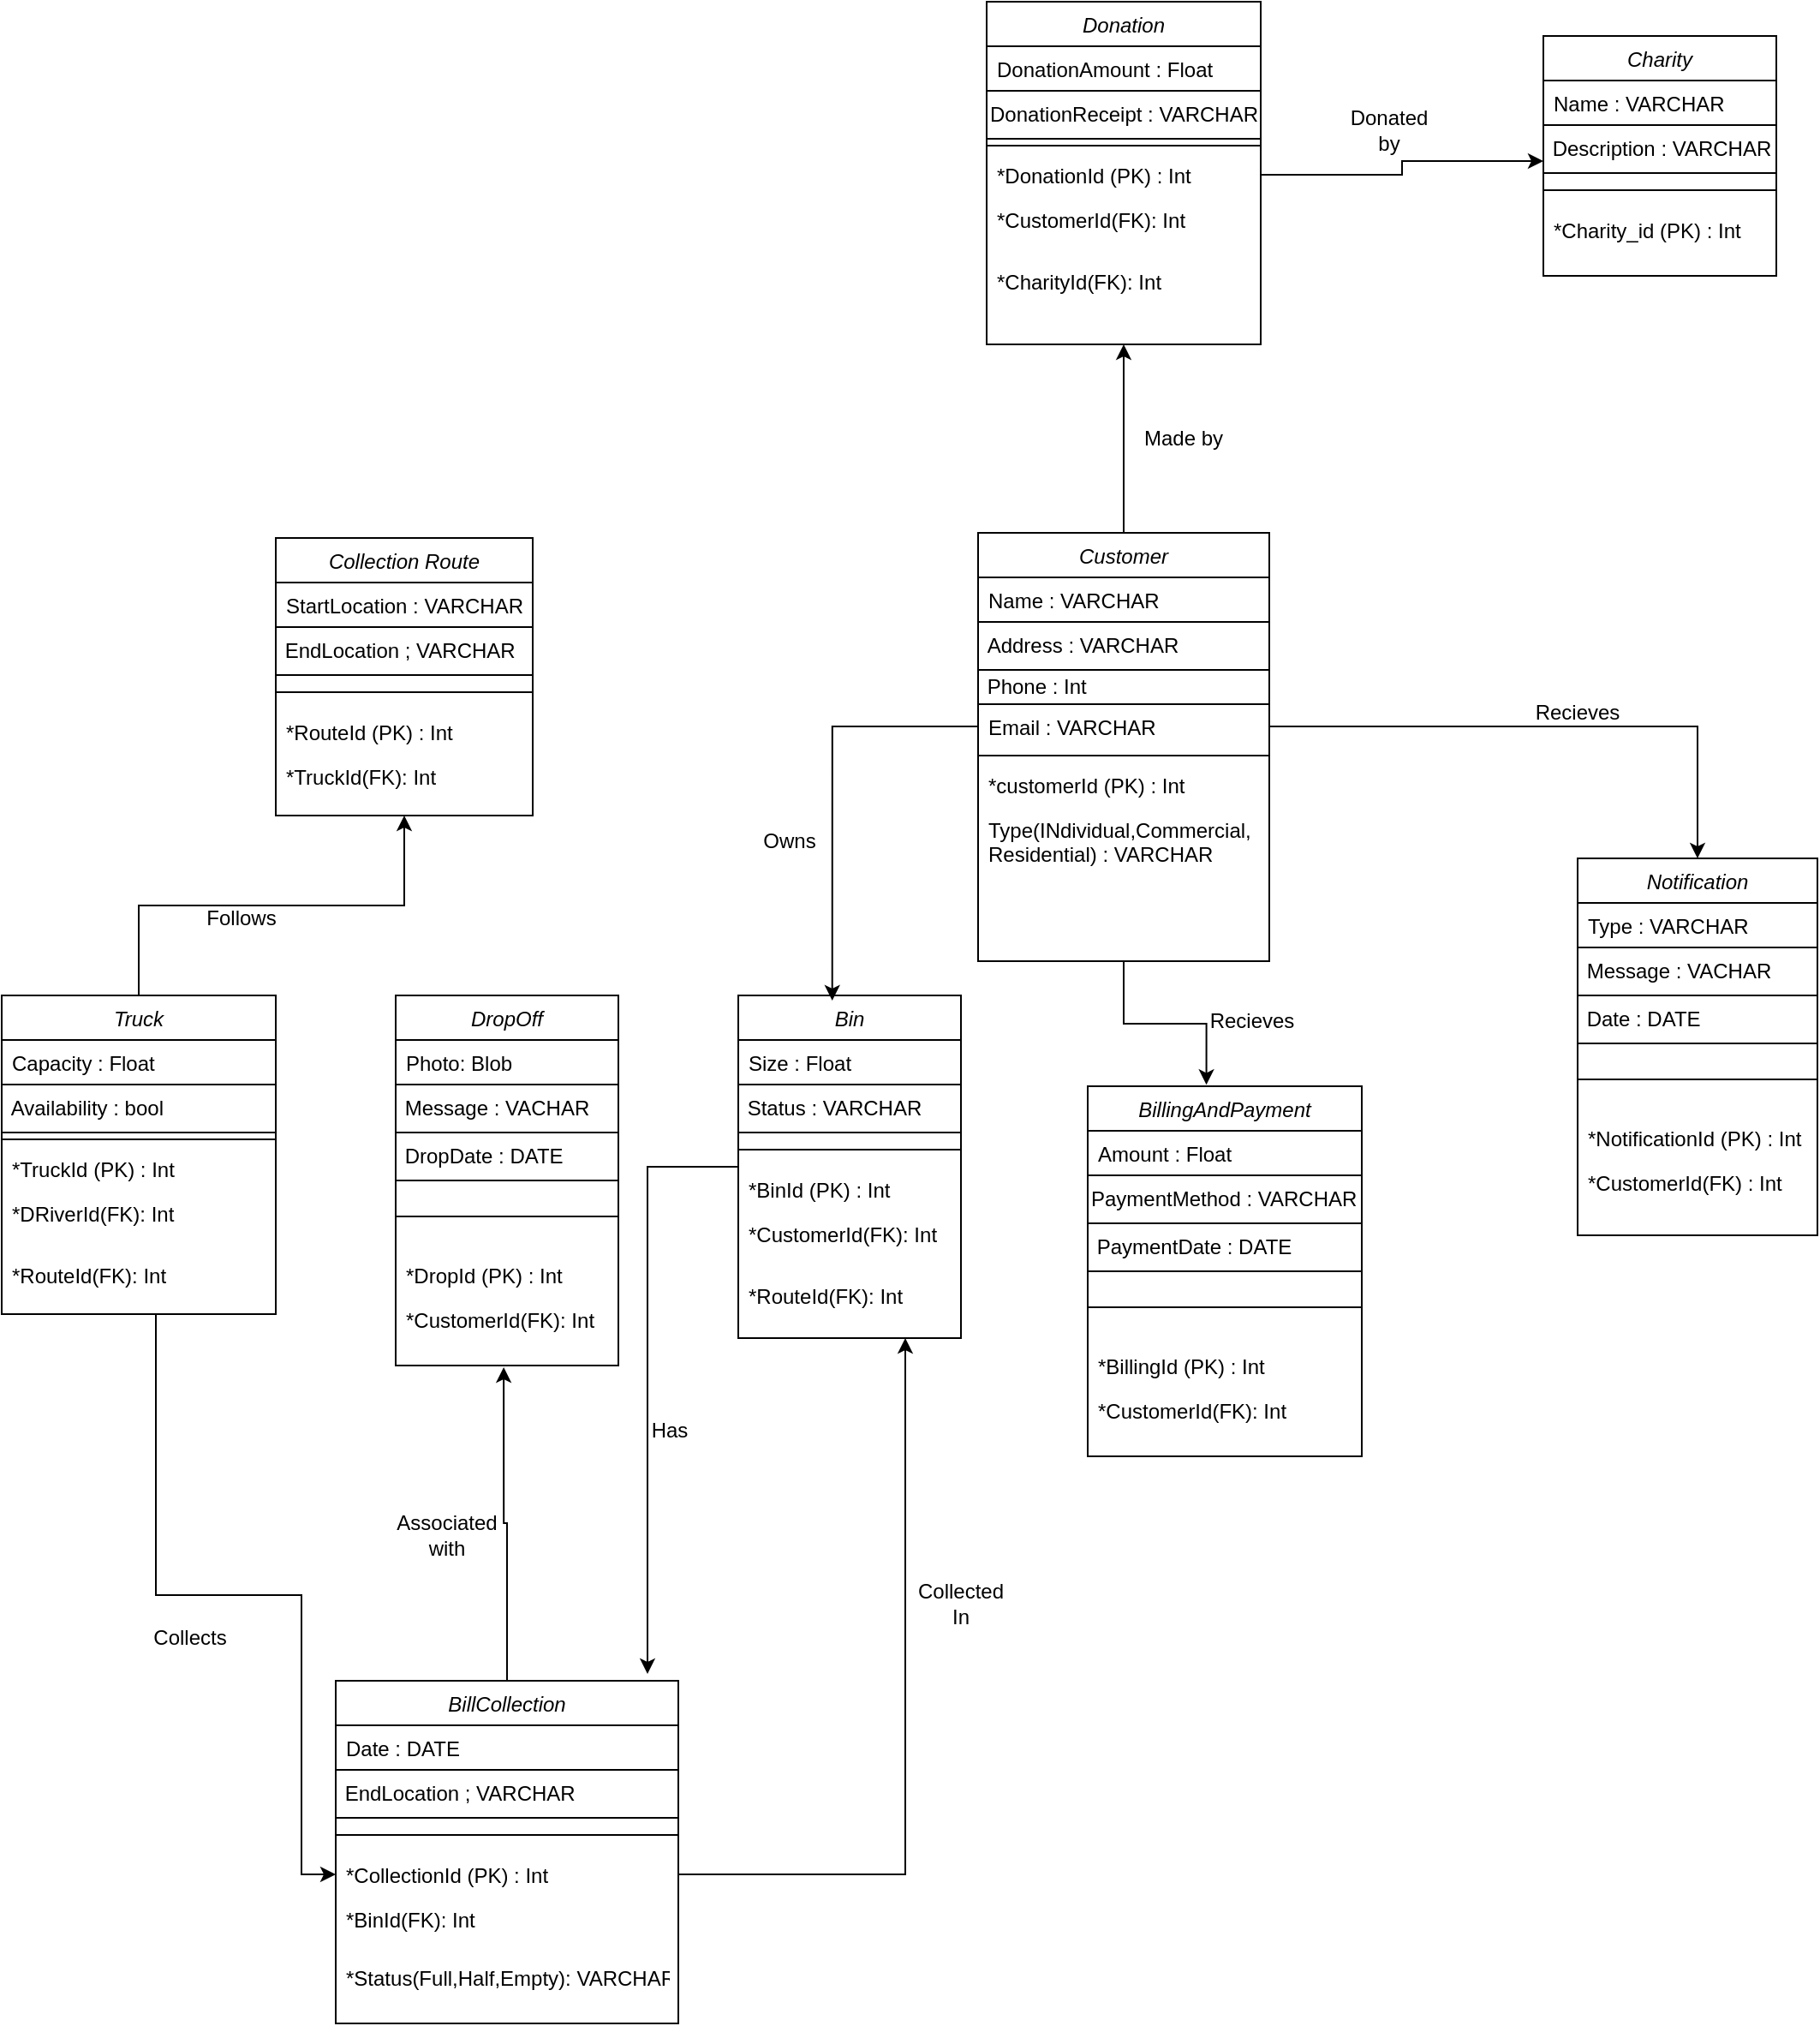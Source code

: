 <mxfile version="24.5.5" type="github">
  <diagram id="C5RBs43oDa-KdzZeNtuy" name="Page-1">
    <mxGraphModel dx="1707" dy="442" grid="1" gridSize="10" guides="1" tooltips="1" connect="1" arrows="1" fold="1" page="1" pageScale="1" pageWidth="827" pageHeight="1169" math="0" shadow="0">
      <root>
        <mxCell id="WIyWlLk6GJQsqaUBKTNV-0" />
        <mxCell id="WIyWlLk6GJQsqaUBKTNV-1" parent="WIyWlLk6GJQsqaUBKTNV-0" />
        <mxCell id="hhsTLVZIg2dpdE67HO9M-84" style="edgeStyle=orthogonalEdgeStyle;rounded=0;orthogonalLoop=1;jettySize=auto;html=1;entryX=0.5;entryY=1;entryDx=0;entryDy=0;" parent="WIyWlLk6GJQsqaUBKTNV-1" source="zkfFHV4jXpPFQw0GAbJ--0" target="hhsTLVZIg2dpdE67HO9M-10" edge="1">
          <mxGeometry relative="1" as="geometry" />
        </mxCell>
        <mxCell id="zkfFHV4jXpPFQw0GAbJ--0" value="Customer" style="swimlane;fontStyle=2;align=center;verticalAlign=top;childLayout=stackLayout;horizontal=1;startSize=26;horizontalStack=0;resizeParent=1;resizeLast=0;collapsible=1;marginBottom=0;rounded=0;shadow=0;strokeWidth=1;" parent="WIyWlLk6GJQsqaUBKTNV-1" vertex="1">
          <mxGeometry x="480" y="420" width="170" height="250" as="geometry">
            <mxRectangle x="324" y="240" width="160" height="26" as="alternateBounds" />
          </mxGeometry>
        </mxCell>
        <mxCell id="zkfFHV4jXpPFQw0GAbJ--2" value="Name : VARCHAR" style="text;align=left;verticalAlign=top;spacingLeft=4;spacingRight=4;overflow=hidden;rotatable=0;points=[[0,0.5],[1,0.5]];portConstraint=eastwest;rounded=0;shadow=0;html=0;" parent="zkfFHV4jXpPFQw0GAbJ--0" vertex="1">
          <mxGeometry y="26" width="170" height="26" as="geometry" />
        </mxCell>
        <mxCell id="hhsTLVZIg2dpdE67HO9M-1" value="&amp;nbsp;Address : VARCHAR" style="rounded=0;whiteSpace=wrap;html=1;align=left;" parent="zkfFHV4jXpPFQw0GAbJ--0" vertex="1">
          <mxGeometry y="52" width="170" height="28" as="geometry" />
        </mxCell>
        <mxCell id="hhsTLVZIg2dpdE67HO9M-2" value="&amp;nbsp;Phone : Int" style="rounded=0;whiteSpace=wrap;html=1;align=left;" parent="zkfFHV4jXpPFQw0GAbJ--0" vertex="1">
          <mxGeometry y="80" width="170" height="20" as="geometry" />
        </mxCell>
        <mxCell id="zkfFHV4jXpPFQw0GAbJ--3" value="Email : VARCHAR" style="text;align=left;verticalAlign=top;spacingLeft=4;spacingRight=4;overflow=hidden;rotatable=0;points=[[0,0.5],[1,0.5]];portConstraint=eastwest;rounded=0;shadow=0;html=0;" parent="zkfFHV4jXpPFQw0GAbJ--0" vertex="1">
          <mxGeometry y="100" width="170" height="26" as="geometry" />
        </mxCell>
        <mxCell id="zkfFHV4jXpPFQw0GAbJ--4" value="" style="line;html=1;strokeWidth=1;align=left;verticalAlign=middle;spacingTop=-1;spacingLeft=3;spacingRight=3;rotatable=0;labelPosition=right;points=[];portConstraint=eastwest;" parent="zkfFHV4jXpPFQw0GAbJ--0" vertex="1">
          <mxGeometry y="126" width="170" height="8" as="geometry" />
        </mxCell>
        <mxCell id="zkfFHV4jXpPFQw0GAbJ--5" value="*customerId (PK) : Int" style="text;align=left;verticalAlign=top;spacingLeft=4;spacingRight=4;overflow=hidden;rotatable=0;points=[[0,0.5],[1,0.5]];portConstraint=eastwest;" parent="zkfFHV4jXpPFQw0GAbJ--0" vertex="1">
          <mxGeometry y="134" width="170" height="26" as="geometry" />
        </mxCell>
        <mxCell id="hhsTLVZIg2dpdE67HO9M-0" value="Type(INdividual,Commercial,&#xa;Residential) : VARCHAR" style="text;align=left;verticalAlign=top;spacingLeft=4;spacingRight=4;overflow=hidden;rotatable=0;points=[[0,0.5],[1,0.5]];portConstraint=eastwest;" parent="zkfFHV4jXpPFQw0GAbJ--0" vertex="1">
          <mxGeometry y="160" width="170" height="46" as="geometry" />
        </mxCell>
        <mxCell id="hhsTLVZIg2dpdE67HO9M-10" value="Donation" style="swimlane;fontStyle=2;align=center;verticalAlign=top;childLayout=stackLayout;horizontal=1;startSize=26;horizontalStack=0;resizeParent=1;resizeLast=0;collapsible=1;marginBottom=0;rounded=0;shadow=0;strokeWidth=1;" parent="WIyWlLk6GJQsqaUBKTNV-1" vertex="1">
          <mxGeometry x="485" y="110" width="160" height="200" as="geometry">
            <mxRectangle x="324" y="240" width="160" height="26" as="alternateBounds" />
          </mxGeometry>
        </mxCell>
        <mxCell id="hhsTLVZIg2dpdE67HO9M-11" value="DonationAmount : Float" style="text;align=left;verticalAlign=top;spacingLeft=4;spacingRight=4;overflow=hidden;rotatable=0;points=[[0,0.5],[1,0.5]];portConstraint=eastwest;rounded=0;shadow=0;html=0;" parent="hhsTLVZIg2dpdE67HO9M-10" vertex="1">
          <mxGeometry y="26" width="160" height="26" as="geometry" />
        </mxCell>
        <mxCell id="hhsTLVZIg2dpdE67HO9M-12" value="DonationReceipt : VARCHAR" style="rounded=0;whiteSpace=wrap;html=1;align=left;" parent="hhsTLVZIg2dpdE67HO9M-10" vertex="1">
          <mxGeometry y="52" width="160" height="28" as="geometry" />
        </mxCell>
        <mxCell id="hhsTLVZIg2dpdE67HO9M-17" value="" style="line;html=1;strokeWidth=1;align=left;verticalAlign=middle;spacingTop=-1;spacingLeft=3;spacingRight=3;rotatable=0;labelPosition=right;points=[];portConstraint=eastwest;" parent="hhsTLVZIg2dpdE67HO9M-10" vertex="1">
          <mxGeometry y="80" width="160" height="8" as="geometry" />
        </mxCell>
        <mxCell id="hhsTLVZIg2dpdE67HO9M-18" value="*DonationId (PK) : Int" style="text;align=left;verticalAlign=top;spacingLeft=4;spacingRight=4;overflow=hidden;rotatable=0;points=[[0,0.5],[1,0.5]];portConstraint=eastwest;" parent="hhsTLVZIg2dpdE67HO9M-10" vertex="1">
          <mxGeometry y="88" width="160" height="26" as="geometry" />
        </mxCell>
        <mxCell id="hhsTLVZIg2dpdE67HO9M-19" value="*CustomerId(FK): Int" style="text;align=left;verticalAlign=top;spacingLeft=4;spacingRight=4;overflow=hidden;rotatable=0;points=[[0,0.5],[1,0.5]];portConstraint=eastwest;" parent="hhsTLVZIg2dpdE67HO9M-10" vertex="1">
          <mxGeometry y="114" width="160" height="36" as="geometry" />
        </mxCell>
        <mxCell id="hhsTLVZIg2dpdE67HO9M-20" value="*CharityId(FK): Int" style="text;align=left;verticalAlign=top;spacingLeft=4;spacingRight=4;overflow=hidden;rotatable=0;points=[[0,0.5],[1,0.5]];portConstraint=eastwest;" parent="hhsTLVZIg2dpdE67HO9M-10" vertex="1">
          <mxGeometry y="150" width="160" height="36" as="geometry" />
        </mxCell>
        <mxCell id="hhsTLVZIg2dpdE67HO9M-108" style="edgeStyle=orthogonalEdgeStyle;rounded=0;orthogonalLoop=1;jettySize=auto;html=1;entryX=0.5;entryY=1;entryDx=0;entryDy=0;" parent="WIyWlLk6GJQsqaUBKTNV-1" source="hhsTLVZIg2dpdE67HO9M-21" target="hhsTLVZIg2dpdE67HO9M-36" edge="1">
          <mxGeometry relative="1" as="geometry" />
        </mxCell>
        <mxCell id="hhsTLVZIg2dpdE67HO9M-21" value="Truck" style="swimlane;fontStyle=2;align=center;verticalAlign=top;childLayout=stackLayout;horizontal=1;startSize=26;horizontalStack=0;resizeParent=1;resizeLast=0;collapsible=1;marginBottom=0;rounded=0;shadow=0;strokeWidth=1;" parent="WIyWlLk6GJQsqaUBKTNV-1" vertex="1">
          <mxGeometry x="-90" y="690" width="160" height="186" as="geometry">
            <mxRectangle x="324" y="240" width="160" height="26" as="alternateBounds" />
          </mxGeometry>
        </mxCell>
        <mxCell id="hhsTLVZIg2dpdE67HO9M-22" value="Capacity : Float" style="text;align=left;verticalAlign=top;spacingLeft=4;spacingRight=4;overflow=hidden;rotatable=0;points=[[0,0.5],[1,0.5]];portConstraint=eastwest;rounded=0;shadow=0;html=0;" parent="hhsTLVZIg2dpdE67HO9M-21" vertex="1">
          <mxGeometry y="26" width="160" height="26" as="geometry" />
        </mxCell>
        <mxCell id="hhsTLVZIg2dpdE67HO9M-23" value="&amp;nbsp;Availability : bool" style="rounded=0;whiteSpace=wrap;html=1;align=left;" parent="hhsTLVZIg2dpdE67HO9M-21" vertex="1">
          <mxGeometry y="52" width="160" height="28" as="geometry" />
        </mxCell>
        <mxCell id="hhsTLVZIg2dpdE67HO9M-24" value="" style="line;html=1;strokeWidth=1;align=left;verticalAlign=middle;spacingTop=-1;spacingLeft=3;spacingRight=3;rotatable=0;labelPosition=right;points=[];portConstraint=eastwest;" parent="hhsTLVZIg2dpdE67HO9M-21" vertex="1">
          <mxGeometry y="80" width="160" height="8" as="geometry" />
        </mxCell>
        <mxCell id="hhsTLVZIg2dpdE67HO9M-25" value="*TruckId (PK) : Int" style="text;align=left;verticalAlign=top;spacingLeft=4;spacingRight=4;overflow=hidden;rotatable=0;points=[[0,0.5],[1,0.5]];portConstraint=eastwest;" parent="hhsTLVZIg2dpdE67HO9M-21" vertex="1">
          <mxGeometry y="88" width="160" height="26" as="geometry" />
        </mxCell>
        <mxCell id="hhsTLVZIg2dpdE67HO9M-26" value="*DRiverId(FK): Int" style="text;align=left;verticalAlign=top;spacingLeft=4;spacingRight=4;overflow=hidden;rotatable=0;points=[[0,0.5],[1,0.5]];portConstraint=eastwest;" parent="hhsTLVZIg2dpdE67HO9M-21" vertex="1">
          <mxGeometry y="114" width="160" height="36" as="geometry" />
        </mxCell>
        <mxCell id="hhsTLVZIg2dpdE67HO9M-27" value="*RouteId(FK): Int" style="text;align=left;verticalAlign=top;spacingLeft=4;spacingRight=4;overflow=hidden;rotatable=0;points=[[0,0.5],[1,0.5]];portConstraint=eastwest;" parent="hhsTLVZIg2dpdE67HO9M-21" vertex="1">
          <mxGeometry y="150" width="160" height="36" as="geometry" />
        </mxCell>
        <mxCell id="hhsTLVZIg2dpdE67HO9M-28" value="Bin" style="swimlane;fontStyle=2;align=center;verticalAlign=top;childLayout=stackLayout;horizontal=1;startSize=26;horizontalStack=0;resizeParent=1;resizeLast=0;collapsible=1;marginBottom=0;rounded=0;shadow=0;strokeWidth=1;" parent="WIyWlLk6GJQsqaUBKTNV-1" vertex="1">
          <mxGeometry x="340" y="690" width="130" height="200" as="geometry">
            <mxRectangle x="324" y="240" width="160" height="26" as="alternateBounds" />
          </mxGeometry>
        </mxCell>
        <mxCell id="hhsTLVZIg2dpdE67HO9M-29" value="Size : Float" style="text;align=left;verticalAlign=top;spacingLeft=4;spacingRight=4;overflow=hidden;rotatable=0;points=[[0,0.5],[1,0.5]];portConstraint=eastwest;rounded=0;shadow=0;html=0;" parent="hhsTLVZIg2dpdE67HO9M-28" vertex="1">
          <mxGeometry y="26" width="130" height="26" as="geometry" />
        </mxCell>
        <mxCell id="hhsTLVZIg2dpdE67HO9M-30" value="&amp;nbsp;Status : VARCHAR" style="rounded=0;whiteSpace=wrap;html=1;align=left;" parent="hhsTLVZIg2dpdE67HO9M-28" vertex="1">
          <mxGeometry y="52" width="130" height="28" as="geometry" />
        </mxCell>
        <mxCell id="hhsTLVZIg2dpdE67HO9M-31" value="" style="line;html=1;strokeWidth=1;align=left;verticalAlign=middle;spacingTop=-1;spacingLeft=3;spacingRight=3;rotatable=0;labelPosition=right;points=[];portConstraint=eastwest;" parent="hhsTLVZIg2dpdE67HO9M-28" vertex="1">
          <mxGeometry y="80" width="130" height="20" as="geometry" />
        </mxCell>
        <mxCell id="hhsTLVZIg2dpdE67HO9M-32" value="*BinId (PK) : Int" style="text;align=left;verticalAlign=top;spacingLeft=4;spacingRight=4;overflow=hidden;rotatable=0;points=[[0,0.5],[1,0.5]];portConstraint=eastwest;" parent="hhsTLVZIg2dpdE67HO9M-28" vertex="1">
          <mxGeometry y="100" width="130" height="26" as="geometry" />
        </mxCell>
        <mxCell id="hhsTLVZIg2dpdE67HO9M-33" value="*CustomerId(FK): Int" style="text;align=left;verticalAlign=top;spacingLeft=4;spacingRight=4;overflow=hidden;rotatable=0;points=[[0,0.5],[1,0.5]];portConstraint=eastwest;" parent="hhsTLVZIg2dpdE67HO9M-28" vertex="1">
          <mxGeometry y="126" width="130" height="36" as="geometry" />
        </mxCell>
        <mxCell id="hhsTLVZIg2dpdE67HO9M-43" value="*RouteId(FK): Int" style="text;align=left;verticalAlign=top;spacingLeft=4;spacingRight=4;overflow=hidden;rotatable=0;points=[[0,0.5],[1,0.5]];portConstraint=eastwest;" parent="hhsTLVZIg2dpdE67HO9M-28" vertex="1">
          <mxGeometry y="162" width="130" height="36" as="geometry" />
        </mxCell>
        <mxCell id="hhsTLVZIg2dpdE67HO9M-36" value="Collection Route" style="swimlane;fontStyle=2;align=center;verticalAlign=top;childLayout=stackLayout;horizontal=1;startSize=26;horizontalStack=0;resizeParent=1;resizeLast=0;collapsible=1;marginBottom=0;rounded=0;shadow=0;strokeWidth=1;" parent="WIyWlLk6GJQsqaUBKTNV-1" vertex="1">
          <mxGeometry x="70" y="423" width="150" height="162" as="geometry">
            <mxRectangle x="324" y="240" width="160" height="26" as="alternateBounds" />
          </mxGeometry>
        </mxCell>
        <mxCell id="hhsTLVZIg2dpdE67HO9M-37" value="StartLocation : VARCHAR" style="text;align=left;verticalAlign=top;spacingLeft=4;spacingRight=4;overflow=hidden;rotatable=0;points=[[0,0.5],[1,0.5]];portConstraint=eastwest;rounded=0;shadow=0;html=0;" parent="hhsTLVZIg2dpdE67HO9M-36" vertex="1">
          <mxGeometry y="26" width="150" height="26" as="geometry" />
        </mxCell>
        <mxCell id="hhsTLVZIg2dpdE67HO9M-38" value="&amp;nbsp;EndLocation ; VARCHAR" style="rounded=0;whiteSpace=wrap;html=1;align=left;" parent="hhsTLVZIg2dpdE67HO9M-36" vertex="1">
          <mxGeometry y="52" width="150" height="28" as="geometry" />
        </mxCell>
        <mxCell id="hhsTLVZIg2dpdE67HO9M-40" value="" style="line;html=1;strokeWidth=1;align=left;verticalAlign=middle;spacingTop=-1;spacingLeft=3;spacingRight=3;rotatable=0;labelPosition=right;points=[];portConstraint=eastwest;" parent="hhsTLVZIg2dpdE67HO9M-36" vertex="1">
          <mxGeometry y="80" width="150" height="20" as="geometry" />
        </mxCell>
        <mxCell id="hhsTLVZIg2dpdE67HO9M-41" value="*RouteId (PK) : Int" style="text;align=left;verticalAlign=top;spacingLeft=4;spacingRight=4;overflow=hidden;rotatable=0;points=[[0,0.5],[1,0.5]];portConstraint=eastwest;" parent="hhsTLVZIg2dpdE67HO9M-36" vertex="1">
          <mxGeometry y="100" width="150" height="26" as="geometry" />
        </mxCell>
        <mxCell id="hhsTLVZIg2dpdE67HO9M-42" value="*TruckId(FK): Int" style="text;align=left;verticalAlign=top;spacingLeft=4;spacingRight=4;overflow=hidden;rotatable=0;points=[[0,0.5],[1,0.5]];portConstraint=eastwest;" parent="hhsTLVZIg2dpdE67HO9M-36" vertex="1">
          <mxGeometry y="126" width="150" height="36" as="geometry" />
        </mxCell>
        <mxCell id="hhsTLVZIg2dpdE67HO9M-44" value="Charity" style="swimlane;fontStyle=2;align=center;verticalAlign=top;childLayout=stackLayout;horizontal=1;startSize=26;horizontalStack=0;resizeParent=1;resizeLast=0;collapsible=1;marginBottom=0;rounded=0;shadow=0;strokeWidth=1;" parent="WIyWlLk6GJQsqaUBKTNV-1" vertex="1">
          <mxGeometry x="810" y="130" width="136" height="140" as="geometry">
            <mxRectangle x="324" y="240" width="160" height="26" as="alternateBounds" />
          </mxGeometry>
        </mxCell>
        <mxCell id="hhsTLVZIg2dpdE67HO9M-45" value="Name : VARCHAR" style="text;align=left;verticalAlign=top;spacingLeft=4;spacingRight=4;overflow=hidden;rotatable=0;points=[[0,0.5],[1,0.5]];portConstraint=eastwest;rounded=0;shadow=0;html=0;" parent="hhsTLVZIg2dpdE67HO9M-44" vertex="1">
          <mxGeometry y="26" width="136" height="26" as="geometry" />
        </mxCell>
        <mxCell id="hhsTLVZIg2dpdE67HO9M-46" value="&amp;nbsp;Description : VARCHAR" style="rounded=0;whiteSpace=wrap;html=1;align=left;" parent="hhsTLVZIg2dpdE67HO9M-44" vertex="1">
          <mxGeometry y="52" width="136" height="28" as="geometry" />
        </mxCell>
        <mxCell id="hhsTLVZIg2dpdE67HO9M-47" value="" style="line;html=1;strokeWidth=1;align=left;verticalAlign=middle;spacingTop=-1;spacingLeft=3;spacingRight=3;rotatable=0;labelPosition=right;points=[];portConstraint=eastwest;" parent="hhsTLVZIg2dpdE67HO9M-44" vertex="1">
          <mxGeometry y="80" width="136" height="20" as="geometry" />
        </mxCell>
        <mxCell id="hhsTLVZIg2dpdE67HO9M-48" value="*Charity_id (PK) : Int" style="text;align=left;verticalAlign=top;spacingLeft=4;spacingRight=4;overflow=hidden;rotatable=0;points=[[0,0.5],[1,0.5]];portConstraint=eastwest;" parent="hhsTLVZIg2dpdE67HO9M-44" vertex="1">
          <mxGeometry y="100" width="136" height="26" as="geometry" />
        </mxCell>
        <mxCell id="hhsTLVZIg2dpdE67HO9M-51" value="Notification" style="swimlane;fontStyle=2;align=center;verticalAlign=top;childLayout=stackLayout;horizontal=1;startSize=26;horizontalStack=0;resizeParent=1;resizeLast=0;collapsible=1;marginBottom=0;rounded=0;shadow=0;strokeWidth=1;" parent="WIyWlLk6GJQsqaUBKTNV-1" vertex="1">
          <mxGeometry x="830" y="610" width="140" height="220" as="geometry">
            <mxRectangle x="324" y="240" width="160" height="26" as="alternateBounds" />
          </mxGeometry>
        </mxCell>
        <mxCell id="hhsTLVZIg2dpdE67HO9M-52" value="Type : VARCHAR" style="text;align=left;verticalAlign=top;spacingLeft=4;spacingRight=4;overflow=hidden;rotatable=0;points=[[0,0.5],[1,0.5]];portConstraint=eastwest;rounded=0;shadow=0;html=0;" parent="hhsTLVZIg2dpdE67HO9M-51" vertex="1">
          <mxGeometry y="26" width="140" height="26" as="geometry" />
        </mxCell>
        <mxCell id="hhsTLVZIg2dpdE67HO9M-53" value="&amp;nbsp;Message : VACHAR" style="rounded=0;whiteSpace=wrap;html=1;align=left;" parent="hhsTLVZIg2dpdE67HO9M-51" vertex="1">
          <mxGeometry y="52" width="140" height="28" as="geometry" />
        </mxCell>
        <mxCell id="hhsTLVZIg2dpdE67HO9M-57" value="&amp;nbsp;Date : DATE" style="rounded=0;whiteSpace=wrap;html=1;align=left;" parent="hhsTLVZIg2dpdE67HO9M-51" vertex="1">
          <mxGeometry y="80" width="140" height="28" as="geometry" />
        </mxCell>
        <mxCell id="hhsTLVZIg2dpdE67HO9M-54" value="" style="line;html=1;strokeWidth=1;align=left;verticalAlign=middle;spacingTop=-1;spacingLeft=3;spacingRight=3;rotatable=0;labelPosition=right;points=[];portConstraint=eastwest;" parent="hhsTLVZIg2dpdE67HO9M-51" vertex="1">
          <mxGeometry y="108" width="140" height="42" as="geometry" />
        </mxCell>
        <mxCell id="hhsTLVZIg2dpdE67HO9M-55" value="*NotificationId (PK) : Int" style="text;align=left;verticalAlign=top;spacingLeft=4;spacingRight=4;overflow=hidden;rotatable=0;points=[[0,0.5],[1,0.5]];portConstraint=eastwest;" parent="hhsTLVZIg2dpdE67HO9M-51" vertex="1">
          <mxGeometry y="150" width="140" height="26" as="geometry" />
        </mxCell>
        <mxCell id="hhsTLVZIg2dpdE67HO9M-99" value="*CustomerId(FK) : Int" style="text;align=left;verticalAlign=top;spacingLeft=4;spacingRight=4;overflow=hidden;rotatable=0;points=[[0,0.5],[1,0.5]];portConstraint=eastwest;" parent="hhsTLVZIg2dpdE67HO9M-51" vertex="1">
          <mxGeometry y="176" width="140" height="26" as="geometry" />
        </mxCell>
        <mxCell id="hhsTLVZIg2dpdE67HO9M-58" value="BillingAndPayment" style="swimlane;fontStyle=2;align=center;verticalAlign=top;childLayout=stackLayout;horizontal=1;startSize=26;horizontalStack=0;resizeParent=1;resizeLast=0;collapsible=1;marginBottom=0;rounded=0;shadow=0;strokeWidth=1;" parent="WIyWlLk6GJQsqaUBKTNV-1" vertex="1">
          <mxGeometry x="544" y="743" width="160" height="216" as="geometry">
            <mxRectangle x="324" y="240" width="160" height="26" as="alternateBounds" />
          </mxGeometry>
        </mxCell>
        <mxCell id="hhsTLVZIg2dpdE67HO9M-59" value="Amount : Float" style="text;align=left;verticalAlign=top;spacingLeft=4;spacingRight=4;overflow=hidden;rotatable=0;points=[[0,0.5],[1,0.5]];portConstraint=eastwest;rounded=0;shadow=0;html=0;" parent="hhsTLVZIg2dpdE67HO9M-58" vertex="1">
          <mxGeometry y="26" width="160" height="26" as="geometry" />
        </mxCell>
        <mxCell id="hhsTLVZIg2dpdE67HO9M-60" value="PaymentMethod : VARCHAR" style="rounded=0;whiteSpace=wrap;html=1;align=left;" parent="hhsTLVZIg2dpdE67HO9M-58" vertex="1">
          <mxGeometry y="52" width="160" height="28" as="geometry" />
        </mxCell>
        <mxCell id="hhsTLVZIg2dpdE67HO9M-61" value="&amp;nbsp;PaymentDate : DATE" style="rounded=0;whiteSpace=wrap;html=1;align=left;" parent="hhsTLVZIg2dpdE67HO9M-58" vertex="1">
          <mxGeometry y="80" width="160" height="28" as="geometry" />
        </mxCell>
        <mxCell id="hhsTLVZIg2dpdE67HO9M-62" value="" style="line;html=1;strokeWidth=1;align=left;verticalAlign=middle;spacingTop=-1;spacingLeft=3;spacingRight=3;rotatable=0;labelPosition=right;points=[];portConstraint=eastwest;" parent="hhsTLVZIg2dpdE67HO9M-58" vertex="1">
          <mxGeometry y="108" width="160" height="42" as="geometry" />
        </mxCell>
        <mxCell id="hhsTLVZIg2dpdE67HO9M-63" value="*BillingId (PK) : Int" style="text;align=left;verticalAlign=top;spacingLeft=4;spacingRight=4;overflow=hidden;rotatable=0;points=[[0,0.5],[1,0.5]];portConstraint=eastwest;" parent="hhsTLVZIg2dpdE67HO9M-58" vertex="1">
          <mxGeometry y="150" width="160" height="26" as="geometry" />
        </mxCell>
        <mxCell id="hhsTLVZIg2dpdE67HO9M-64" value="*CustomerId(FK): Int" style="text;align=left;verticalAlign=top;spacingLeft=4;spacingRight=4;overflow=hidden;rotatable=0;points=[[0,0.5],[1,0.5]];portConstraint=eastwest;" parent="hhsTLVZIg2dpdE67HO9M-58" vertex="1">
          <mxGeometry y="176" width="160" height="40" as="geometry" />
        </mxCell>
        <mxCell id="hhsTLVZIg2dpdE67HO9M-66" value="BillCollection" style="swimlane;fontStyle=2;align=center;verticalAlign=top;childLayout=stackLayout;horizontal=1;startSize=26;horizontalStack=0;resizeParent=1;resizeLast=0;collapsible=1;marginBottom=0;rounded=0;shadow=0;strokeWidth=1;" parent="WIyWlLk6GJQsqaUBKTNV-1" vertex="1">
          <mxGeometry x="105" y="1090" width="200" height="200" as="geometry">
            <mxRectangle x="324" y="240" width="160" height="26" as="alternateBounds" />
          </mxGeometry>
        </mxCell>
        <mxCell id="hhsTLVZIg2dpdE67HO9M-67" value="Date : DATE" style="text;align=left;verticalAlign=top;spacingLeft=4;spacingRight=4;overflow=hidden;rotatable=0;points=[[0,0.5],[1,0.5]];portConstraint=eastwest;rounded=0;shadow=0;html=0;" parent="hhsTLVZIg2dpdE67HO9M-66" vertex="1">
          <mxGeometry y="26" width="200" height="26" as="geometry" />
        </mxCell>
        <mxCell id="hhsTLVZIg2dpdE67HO9M-68" value="&amp;nbsp;EndLocation ; VARCHAR" style="rounded=0;whiteSpace=wrap;html=1;align=left;" parent="hhsTLVZIg2dpdE67HO9M-66" vertex="1">
          <mxGeometry y="52" width="200" height="28" as="geometry" />
        </mxCell>
        <mxCell id="hhsTLVZIg2dpdE67HO9M-69" value="" style="line;html=1;strokeWidth=1;align=left;verticalAlign=middle;spacingTop=-1;spacingLeft=3;spacingRight=3;rotatable=0;labelPosition=right;points=[];portConstraint=eastwest;" parent="hhsTLVZIg2dpdE67HO9M-66" vertex="1">
          <mxGeometry y="80" width="200" height="20" as="geometry" />
        </mxCell>
        <mxCell id="hhsTLVZIg2dpdE67HO9M-70" value="*CollectionId (PK) : Int" style="text;align=left;verticalAlign=top;spacingLeft=4;spacingRight=4;overflow=hidden;rotatable=0;points=[[0,0.5],[1,0.5]];portConstraint=eastwest;" parent="hhsTLVZIg2dpdE67HO9M-66" vertex="1">
          <mxGeometry y="100" width="200" height="26" as="geometry" />
        </mxCell>
        <mxCell id="hhsTLVZIg2dpdE67HO9M-71" value="*BinId(FK): Int" style="text;align=left;verticalAlign=top;spacingLeft=4;spacingRight=4;overflow=hidden;rotatable=0;points=[[0,0.5],[1,0.5]];portConstraint=eastwest;" parent="hhsTLVZIg2dpdE67HO9M-66" vertex="1">
          <mxGeometry y="126" width="200" height="34" as="geometry" />
        </mxCell>
        <mxCell id="hhsTLVZIg2dpdE67HO9M-72" value="*Status(Full,Half,Empty): VARCHAR" style="text;align=left;verticalAlign=top;spacingLeft=4;spacingRight=4;overflow=hidden;rotatable=0;points=[[0,0.5],[1,0.5]];portConstraint=eastwest;" parent="hhsTLVZIg2dpdE67HO9M-66" vertex="1">
          <mxGeometry y="160" width="200" height="34" as="geometry" />
        </mxCell>
        <mxCell id="hhsTLVZIg2dpdE67HO9M-73" value="DropOff" style="swimlane;fontStyle=2;align=center;verticalAlign=top;childLayout=stackLayout;horizontal=1;startSize=26;horizontalStack=0;resizeParent=1;resizeLast=0;collapsible=1;marginBottom=0;rounded=0;shadow=0;strokeWidth=1;" parent="WIyWlLk6GJQsqaUBKTNV-1" vertex="1">
          <mxGeometry x="140" y="690" width="130" height="216" as="geometry">
            <mxRectangle x="324" y="240" width="160" height="26" as="alternateBounds" />
          </mxGeometry>
        </mxCell>
        <mxCell id="hhsTLVZIg2dpdE67HO9M-74" value="Photo: Blob" style="text;align=left;verticalAlign=top;spacingLeft=4;spacingRight=4;overflow=hidden;rotatable=0;points=[[0,0.5],[1,0.5]];portConstraint=eastwest;rounded=0;shadow=0;html=0;" parent="hhsTLVZIg2dpdE67HO9M-73" vertex="1">
          <mxGeometry y="26" width="130" height="26" as="geometry" />
        </mxCell>
        <mxCell id="hhsTLVZIg2dpdE67HO9M-75" value="&amp;nbsp;Message : VACHAR" style="rounded=0;whiteSpace=wrap;html=1;align=left;" parent="hhsTLVZIg2dpdE67HO9M-73" vertex="1">
          <mxGeometry y="52" width="130" height="28" as="geometry" />
        </mxCell>
        <mxCell id="hhsTLVZIg2dpdE67HO9M-76" value="&amp;nbsp;DropDate : DATE" style="rounded=0;whiteSpace=wrap;html=1;align=left;" parent="hhsTLVZIg2dpdE67HO9M-73" vertex="1">
          <mxGeometry y="80" width="130" height="28" as="geometry" />
        </mxCell>
        <mxCell id="hhsTLVZIg2dpdE67HO9M-77" value="" style="line;html=1;strokeWidth=1;align=left;verticalAlign=middle;spacingTop=-1;spacingLeft=3;spacingRight=3;rotatable=0;labelPosition=right;points=[];portConstraint=eastwest;" parent="hhsTLVZIg2dpdE67HO9M-73" vertex="1">
          <mxGeometry y="108" width="130" height="42" as="geometry" />
        </mxCell>
        <mxCell id="hhsTLVZIg2dpdE67HO9M-78" value="*DropId (PK) : Int" style="text;align=left;verticalAlign=top;spacingLeft=4;spacingRight=4;overflow=hidden;rotatable=0;points=[[0,0.5],[1,0.5]];portConstraint=eastwest;" parent="hhsTLVZIg2dpdE67HO9M-73" vertex="1">
          <mxGeometry y="150" width="130" height="26" as="geometry" />
        </mxCell>
        <mxCell id="hhsTLVZIg2dpdE67HO9M-79" value="*CustomerId(FK): Int" style="text;align=left;verticalAlign=top;spacingLeft=4;spacingRight=4;overflow=hidden;rotatable=0;points=[[0,0.5],[1,0.5]];portConstraint=eastwest;" parent="hhsTLVZIg2dpdE67HO9M-73" vertex="1">
          <mxGeometry y="176" width="130" height="40" as="geometry" />
        </mxCell>
        <mxCell id="hhsTLVZIg2dpdE67HO9M-82" value="Made by" style="text;html=1;align=center;verticalAlign=middle;whiteSpace=wrap;rounded=0;" parent="WIyWlLk6GJQsqaUBKTNV-1" vertex="1">
          <mxGeometry x="570" y="350" width="60" height="30" as="geometry" />
        </mxCell>
        <mxCell id="hhsTLVZIg2dpdE67HO9M-86" style="edgeStyle=orthogonalEdgeStyle;rounded=0;orthogonalLoop=1;jettySize=auto;html=1;entryX=0.422;entryY=0.015;entryDx=0;entryDy=0;entryPerimeter=0;" parent="WIyWlLk6GJQsqaUBKTNV-1" source="zkfFHV4jXpPFQw0GAbJ--3" target="hhsTLVZIg2dpdE67HO9M-28" edge="1">
          <mxGeometry relative="1" as="geometry" />
        </mxCell>
        <mxCell id="hhsTLVZIg2dpdE67HO9M-87" value="Owns" style="text;html=1;align=center;verticalAlign=middle;whiteSpace=wrap;rounded=0;" parent="WIyWlLk6GJQsqaUBKTNV-1" vertex="1">
          <mxGeometry x="340" y="585" width="60" height="30" as="geometry" />
        </mxCell>
        <mxCell id="hhsTLVZIg2dpdE67HO9M-89" style="edgeStyle=orthogonalEdgeStyle;rounded=0;orthogonalLoop=1;jettySize=auto;html=1;entryX=0.433;entryY=-0.004;entryDx=0;entryDy=0;entryPerimeter=0;" parent="WIyWlLk6GJQsqaUBKTNV-1" source="zkfFHV4jXpPFQw0GAbJ--0" target="hhsTLVZIg2dpdE67HO9M-58" edge="1">
          <mxGeometry relative="1" as="geometry" />
        </mxCell>
        <mxCell id="hhsTLVZIg2dpdE67HO9M-90" value="Recieves" style="text;html=1;align=center;verticalAlign=middle;whiteSpace=wrap;rounded=0;" parent="WIyWlLk6GJQsqaUBKTNV-1" vertex="1">
          <mxGeometry x="610" y="690" width="60" height="30" as="geometry" />
        </mxCell>
        <mxCell id="hhsTLVZIg2dpdE67HO9M-92" value="Recieves" style="text;html=1;align=center;verticalAlign=middle;whiteSpace=wrap;rounded=0;" parent="WIyWlLk6GJQsqaUBKTNV-1" vertex="1">
          <mxGeometry x="800" y="510" width="60" height="30" as="geometry" />
        </mxCell>
        <mxCell id="hhsTLVZIg2dpdE67HO9M-94" value="Collects" style="text;html=1;align=center;verticalAlign=middle;whiteSpace=wrap;rounded=0;" parent="WIyWlLk6GJQsqaUBKTNV-1" vertex="1">
          <mxGeometry x="-10" y="1050" width="60" height="30" as="geometry" />
        </mxCell>
        <mxCell id="hhsTLVZIg2dpdE67HO9M-97" style="edgeStyle=orthogonalEdgeStyle;rounded=0;orthogonalLoop=1;jettySize=auto;html=1;entryX=0.485;entryY=1.025;entryDx=0;entryDy=0;entryPerimeter=0;" parent="WIyWlLk6GJQsqaUBKTNV-1" source="hhsTLVZIg2dpdE67HO9M-66" target="hhsTLVZIg2dpdE67HO9M-79" edge="1">
          <mxGeometry relative="1" as="geometry" />
        </mxCell>
        <mxCell id="hhsTLVZIg2dpdE67HO9M-98" value="Associated with" style="text;html=1;align=center;verticalAlign=middle;whiteSpace=wrap;rounded=0;" parent="WIyWlLk6GJQsqaUBKTNV-1" vertex="1">
          <mxGeometry x="140" y="990" width="60" height="30" as="geometry" />
        </mxCell>
        <mxCell id="hhsTLVZIg2dpdE67HO9M-100" style="edgeStyle=orthogonalEdgeStyle;rounded=0;orthogonalLoop=1;jettySize=auto;html=1;entryX=0.91;entryY=-0.02;entryDx=0;entryDy=0;entryPerimeter=0;" parent="WIyWlLk6GJQsqaUBKTNV-1" source="hhsTLVZIg2dpdE67HO9M-28" target="hhsTLVZIg2dpdE67HO9M-66" edge="1">
          <mxGeometry relative="1" as="geometry" />
        </mxCell>
        <mxCell id="hhsTLVZIg2dpdE67HO9M-101" value="Has" style="text;html=1;align=center;verticalAlign=middle;whiteSpace=wrap;rounded=0;" parent="WIyWlLk6GJQsqaUBKTNV-1" vertex="1">
          <mxGeometry x="270" y="929" width="60" height="30" as="geometry" />
        </mxCell>
        <mxCell id="hhsTLVZIg2dpdE67HO9M-103" style="edgeStyle=orthogonalEdgeStyle;rounded=0;orthogonalLoop=1;jettySize=auto;html=1;entryX=0.75;entryY=1;entryDx=0;entryDy=0;exitX=1;exitY=0.5;exitDx=0;exitDy=0;" parent="WIyWlLk6GJQsqaUBKTNV-1" source="hhsTLVZIg2dpdE67HO9M-70" target="hhsTLVZIg2dpdE67HO9M-28" edge="1">
          <mxGeometry relative="1" as="geometry" />
        </mxCell>
        <mxCell id="hhsTLVZIg2dpdE67HO9M-104" value="Collected In" style="text;html=1;align=center;verticalAlign=middle;whiteSpace=wrap;rounded=0;" parent="WIyWlLk6GJQsqaUBKTNV-1" vertex="1">
          <mxGeometry x="440" y="1030" width="60" height="30" as="geometry" />
        </mxCell>
        <mxCell id="hhsTLVZIg2dpdE67HO9M-106" style="edgeStyle=orthogonalEdgeStyle;rounded=0;orthogonalLoop=1;jettySize=auto;html=1;entryX=0;entryY=0.75;entryDx=0;entryDy=0;" parent="WIyWlLk6GJQsqaUBKTNV-1" source="hhsTLVZIg2dpdE67HO9M-18" target="hhsTLVZIg2dpdE67HO9M-46" edge="1">
          <mxGeometry relative="1" as="geometry" />
        </mxCell>
        <mxCell id="hhsTLVZIg2dpdE67HO9M-107" value="Donated by" style="text;html=1;align=center;verticalAlign=middle;whiteSpace=wrap;rounded=0;" parent="WIyWlLk6GJQsqaUBKTNV-1" vertex="1">
          <mxGeometry x="690" y="170" width="60" height="30" as="geometry" />
        </mxCell>
        <mxCell id="hhsTLVZIg2dpdE67HO9M-109" value="Follows" style="text;html=1;align=center;verticalAlign=middle;whiteSpace=wrap;rounded=0;" parent="WIyWlLk6GJQsqaUBKTNV-1" vertex="1">
          <mxGeometry x="20" y="630" width="60" height="30" as="geometry" />
        </mxCell>
        <mxCell id="hnXt5Jd46_y9rEdgMFs5-0" style="edgeStyle=orthogonalEdgeStyle;rounded=0;orthogonalLoop=1;jettySize=auto;html=1;entryX=0.5;entryY=0;entryDx=0;entryDy=0;" edge="1" parent="WIyWlLk6GJQsqaUBKTNV-1" source="zkfFHV4jXpPFQw0GAbJ--3" target="hhsTLVZIg2dpdE67HO9M-51">
          <mxGeometry relative="1" as="geometry" />
        </mxCell>
        <mxCell id="hnXt5Jd46_y9rEdgMFs5-1" style="edgeStyle=orthogonalEdgeStyle;rounded=0;orthogonalLoop=1;jettySize=auto;html=1;entryX=0;entryY=0.5;entryDx=0;entryDy=0;" edge="1" parent="WIyWlLk6GJQsqaUBKTNV-1" source="hhsTLVZIg2dpdE67HO9M-27" target="hhsTLVZIg2dpdE67HO9M-70">
          <mxGeometry relative="1" as="geometry">
            <Array as="points">
              <mxPoint y="1040" />
              <mxPoint x="85" y="1040" />
              <mxPoint x="85" y="1203" />
            </Array>
          </mxGeometry>
        </mxCell>
      </root>
    </mxGraphModel>
  </diagram>
</mxfile>
